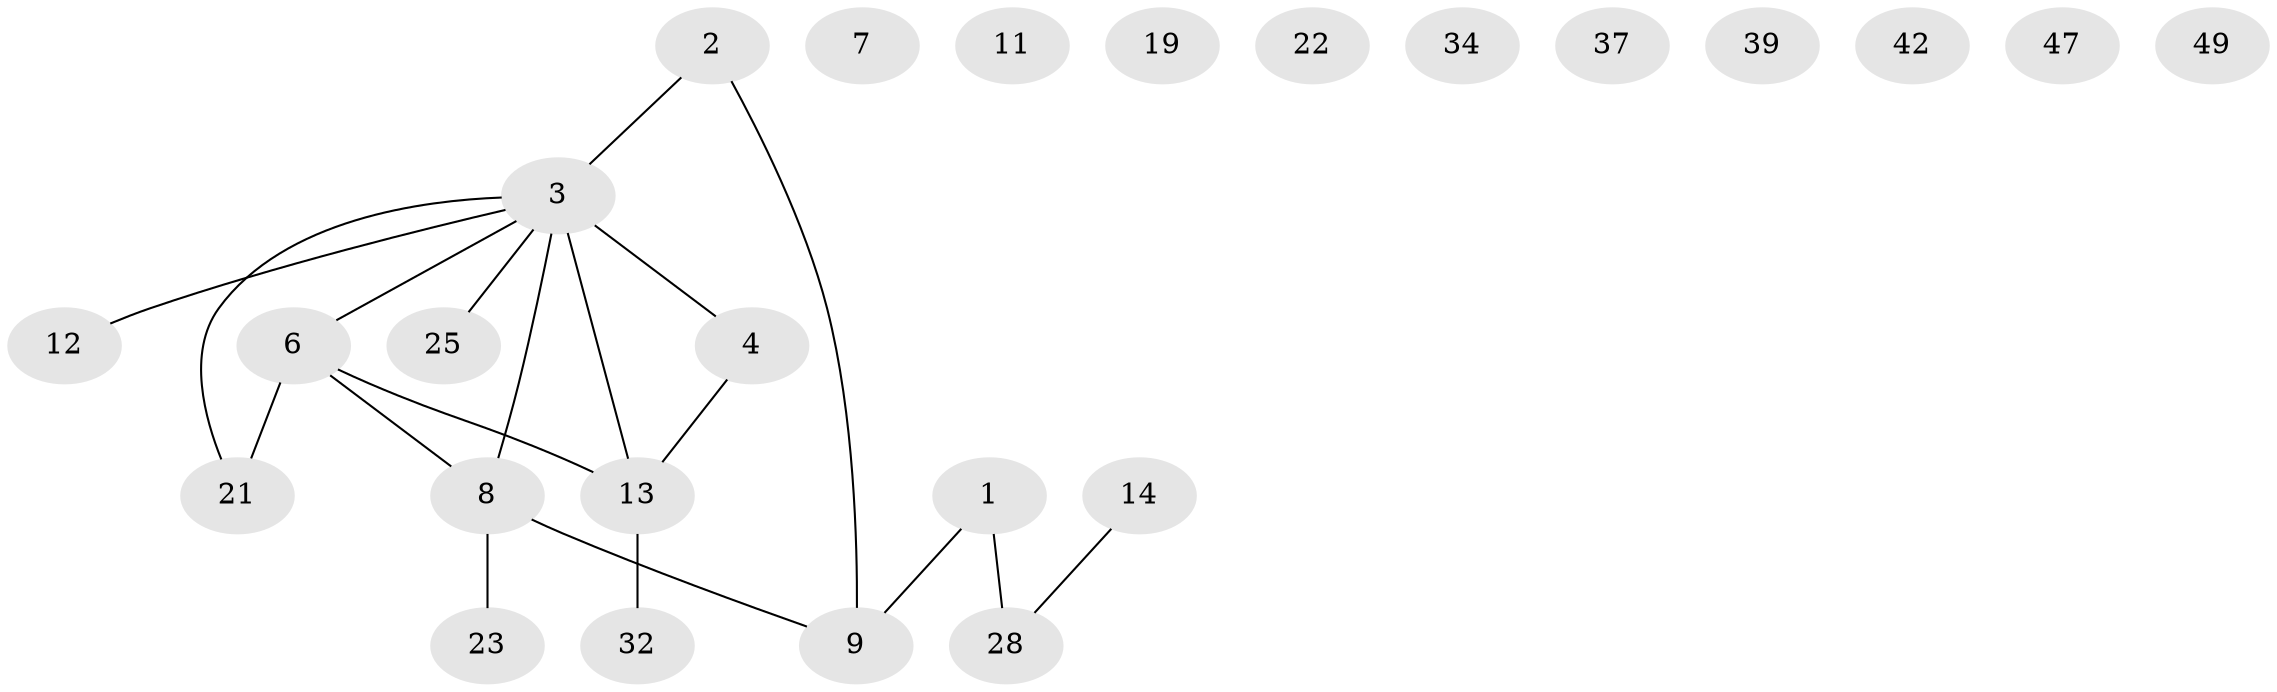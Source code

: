 // original degree distribution, {3: 0.2, 1: 0.22, 2: 0.24, 0: 0.2, 4: 0.08, 5: 0.06}
// Generated by graph-tools (version 1.1) at 2025/12/03/09/25 04:12:52]
// undirected, 25 vertices, 19 edges
graph export_dot {
graph [start="1"]
  node [color=gray90,style=filled];
  1 [super="+33+18+5"];
  2 [super="+10"];
  3 [super="+16+15"];
  4 [super="+41"];
  6 [super="+44+20"];
  7;
  8 [super="+26"];
  9 [super="+24"];
  11;
  12;
  13 [super="+17+35"];
  14;
  19;
  21;
  22;
  23;
  25;
  28 [super="+30"];
  32 [super="+48"];
  34;
  37;
  39;
  42;
  47;
  49;
  1 -- 28 [weight=2];
  1 -- 9;
  2 -- 9;
  2 -- 3;
  3 -- 4;
  3 -- 21;
  3 -- 25;
  3 -- 12;
  3 -- 13 [weight=2];
  3 -- 8;
  3 -- 6;
  4 -- 13;
  6 -- 21;
  6 -- 8;
  6 -- 13;
  8 -- 23;
  8 -- 9;
  13 -- 32 [weight=2];
  14 -- 28;
}
